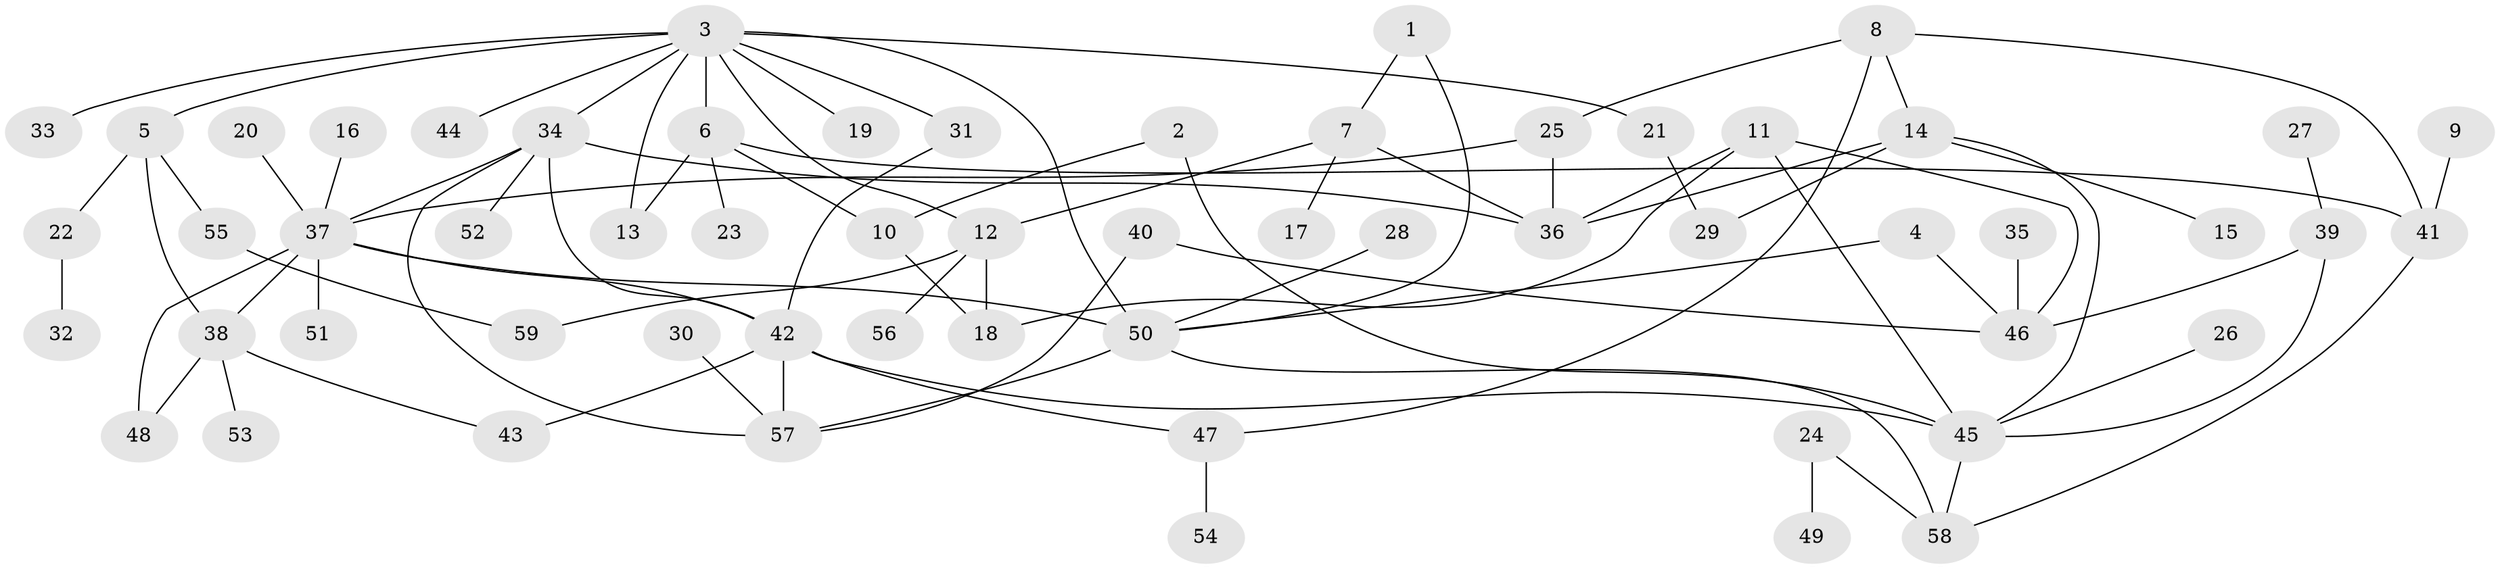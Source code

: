 // original degree distribution, {6: 0.025423728813559324, 7: 0.01694915254237288, 4: 0.11016949152542373, 8: 0.00847457627118644, 2: 0.2796610169491525, 5: 0.0423728813559322, 3: 0.1864406779661017, 1: 0.3305084745762712}
// Generated by graph-tools (version 1.1) at 2025/25/03/09/25 03:25:28]
// undirected, 59 vertices, 85 edges
graph export_dot {
graph [start="1"]
  node [color=gray90,style=filled];
  1;
  2;
  3;
  4;
  5;
  6;
  7;
  8;
  9;
  10;
  11;
  12;
  13;
  14;
  15;
  16;
  17;
  18;
  19;
  20;
  21;
  22;
  23;
  24;
  25;
  26;
  27;
  28;
  29;
  30;
  31;
  32;
  33;
  34;
  35;
  36;
  37;
  38;
  39;
  40;
  41;
  42;
  43;
  44;
  45;
  46;
  47;
  48;
  49;
  50;
  51;
  52;
  53;
  54;
  55;
  56;
  57;
  58;
  59;
  1 -- 7 [weight=1.0];
  1 -- 50 [weight=1.0];
  2 -- 10 [weight=1.0];
  2 -- 45 [weight=1.0];
  3 -- 5 [weight=1.0];
  3 -- 6 [weight=1.0];
  3 -- 12 [weight=1.0];
  3 -- 13 [weight=1.0];
  3 -- 19 [weight=1.0];
  3 -- 21 [weight=1.0];
  3 -- 31 [weight=1.0];
  3 -- 33 [weight=1.0];
  3 -- 34 [weight=1.0];
  3 -- 44 [weight=1.0];
  3 -- 50 [weight=1.0];
  4 -- 46 [weight=1.0];
  4 -- 50 [weight=1.0];
  5 -- 22 [weight=1.0];
  5 -- 38 [weight=1.0];
  5 -- 55 [weight=1.0];
  6 -- 10 [weight=1.0];
  6 -- 13 [weight=1.0];
  6 -- 23 [weight=1.0];
  6 -- 41 [weight=1.0];
  7 -- 12 [weight=1.0];
  7 -- 17 [weight=1.0];
  7 -- 36 [weight=1.0];
  8 -- 14 [weight=1.0];
  8 -- 25 [weight=1.0];
  8 -- 41 [weight=1.0];
  8 -- 47 [weight=1.0];
  9 -- 41 [weight=1.0];
  10 -- 18 [weight=1.0];
  11 -- 18 [weight=1.0];
  11 -- 36 [weight=1.0];
  11 -- 45 [weight=1.0];
  11 -- 46 [weight=1.0];
  12 -- 18 [weight=1.0];
  12 -- 56 [weight=1.0];
  12 -- 59 [weight=1.0];
  14 -- 15 [weight=1.0];
  14 -- 29 [weight=1.0];
  14 -- 36 [weight=1.0];
  14 -- 45 [weight=1.0];
  16 -- 37 [weight=1.0];
  20 -- 37 [weight=1.0];
  21 -- 29 [weight=1.0];
  22 -- 32 [weight=1.0];
  24 -- 49 [weight=1.0];
  24 -- 58 [weight=1.0];
  25 -- 36 [weight=1.0];
  25 -- 37 [weight=1.0];
  26 -- 45 [weight=1.0];
  27 -- 39 [weight=1.0];
  28 -- 50 [weight=1.0];
  30 -- 57 [weight=1.0];
  31 -- 42 [weight=1.0];
  34 -- 36 [weight=1.0];
  34 -- 37 [weight=1.0];
  34 -- 42 [weight=1.0];
  34 -- 52 [weight=1.0];
  34 -- 57 [weight=1.0];
  35 -- 46 [weight=1.0];
  37 -- 38 [weight=1.0];
  37 -- 42 [weight=1.0];
  37 -- 48 [weight=1.0];
  37 -- 50 [weight=1.0];
  37 -- 51 [weight=1.0];
  38 -- 43 [weight=1.0];
  38 -- 48 [weight=1.0];
  38 -- 53 [weight=1.0];
  39 -- 45 [weight=1.0];
  39 -- 46 [weight=1.0];
  40 -- 46 [weight=1.0];
  40 -- 57 [weight=1.0];
  41 -- 58 [weight=1.0];
  42 -- 43 [weight=1.0];
  42 -- 45 [weight=1.0];
  42 -- 47 [weight=1.0];
  42 -- 57 [weight=1.0];
  45 -- 58 [weight=1.0];
  47 -- 54 [weight=1.0];
  50 -- 57 [weight=1.0];
  50 -- 58 [weight=1.0];
  55 -- 59 [weight=1.0];
}

